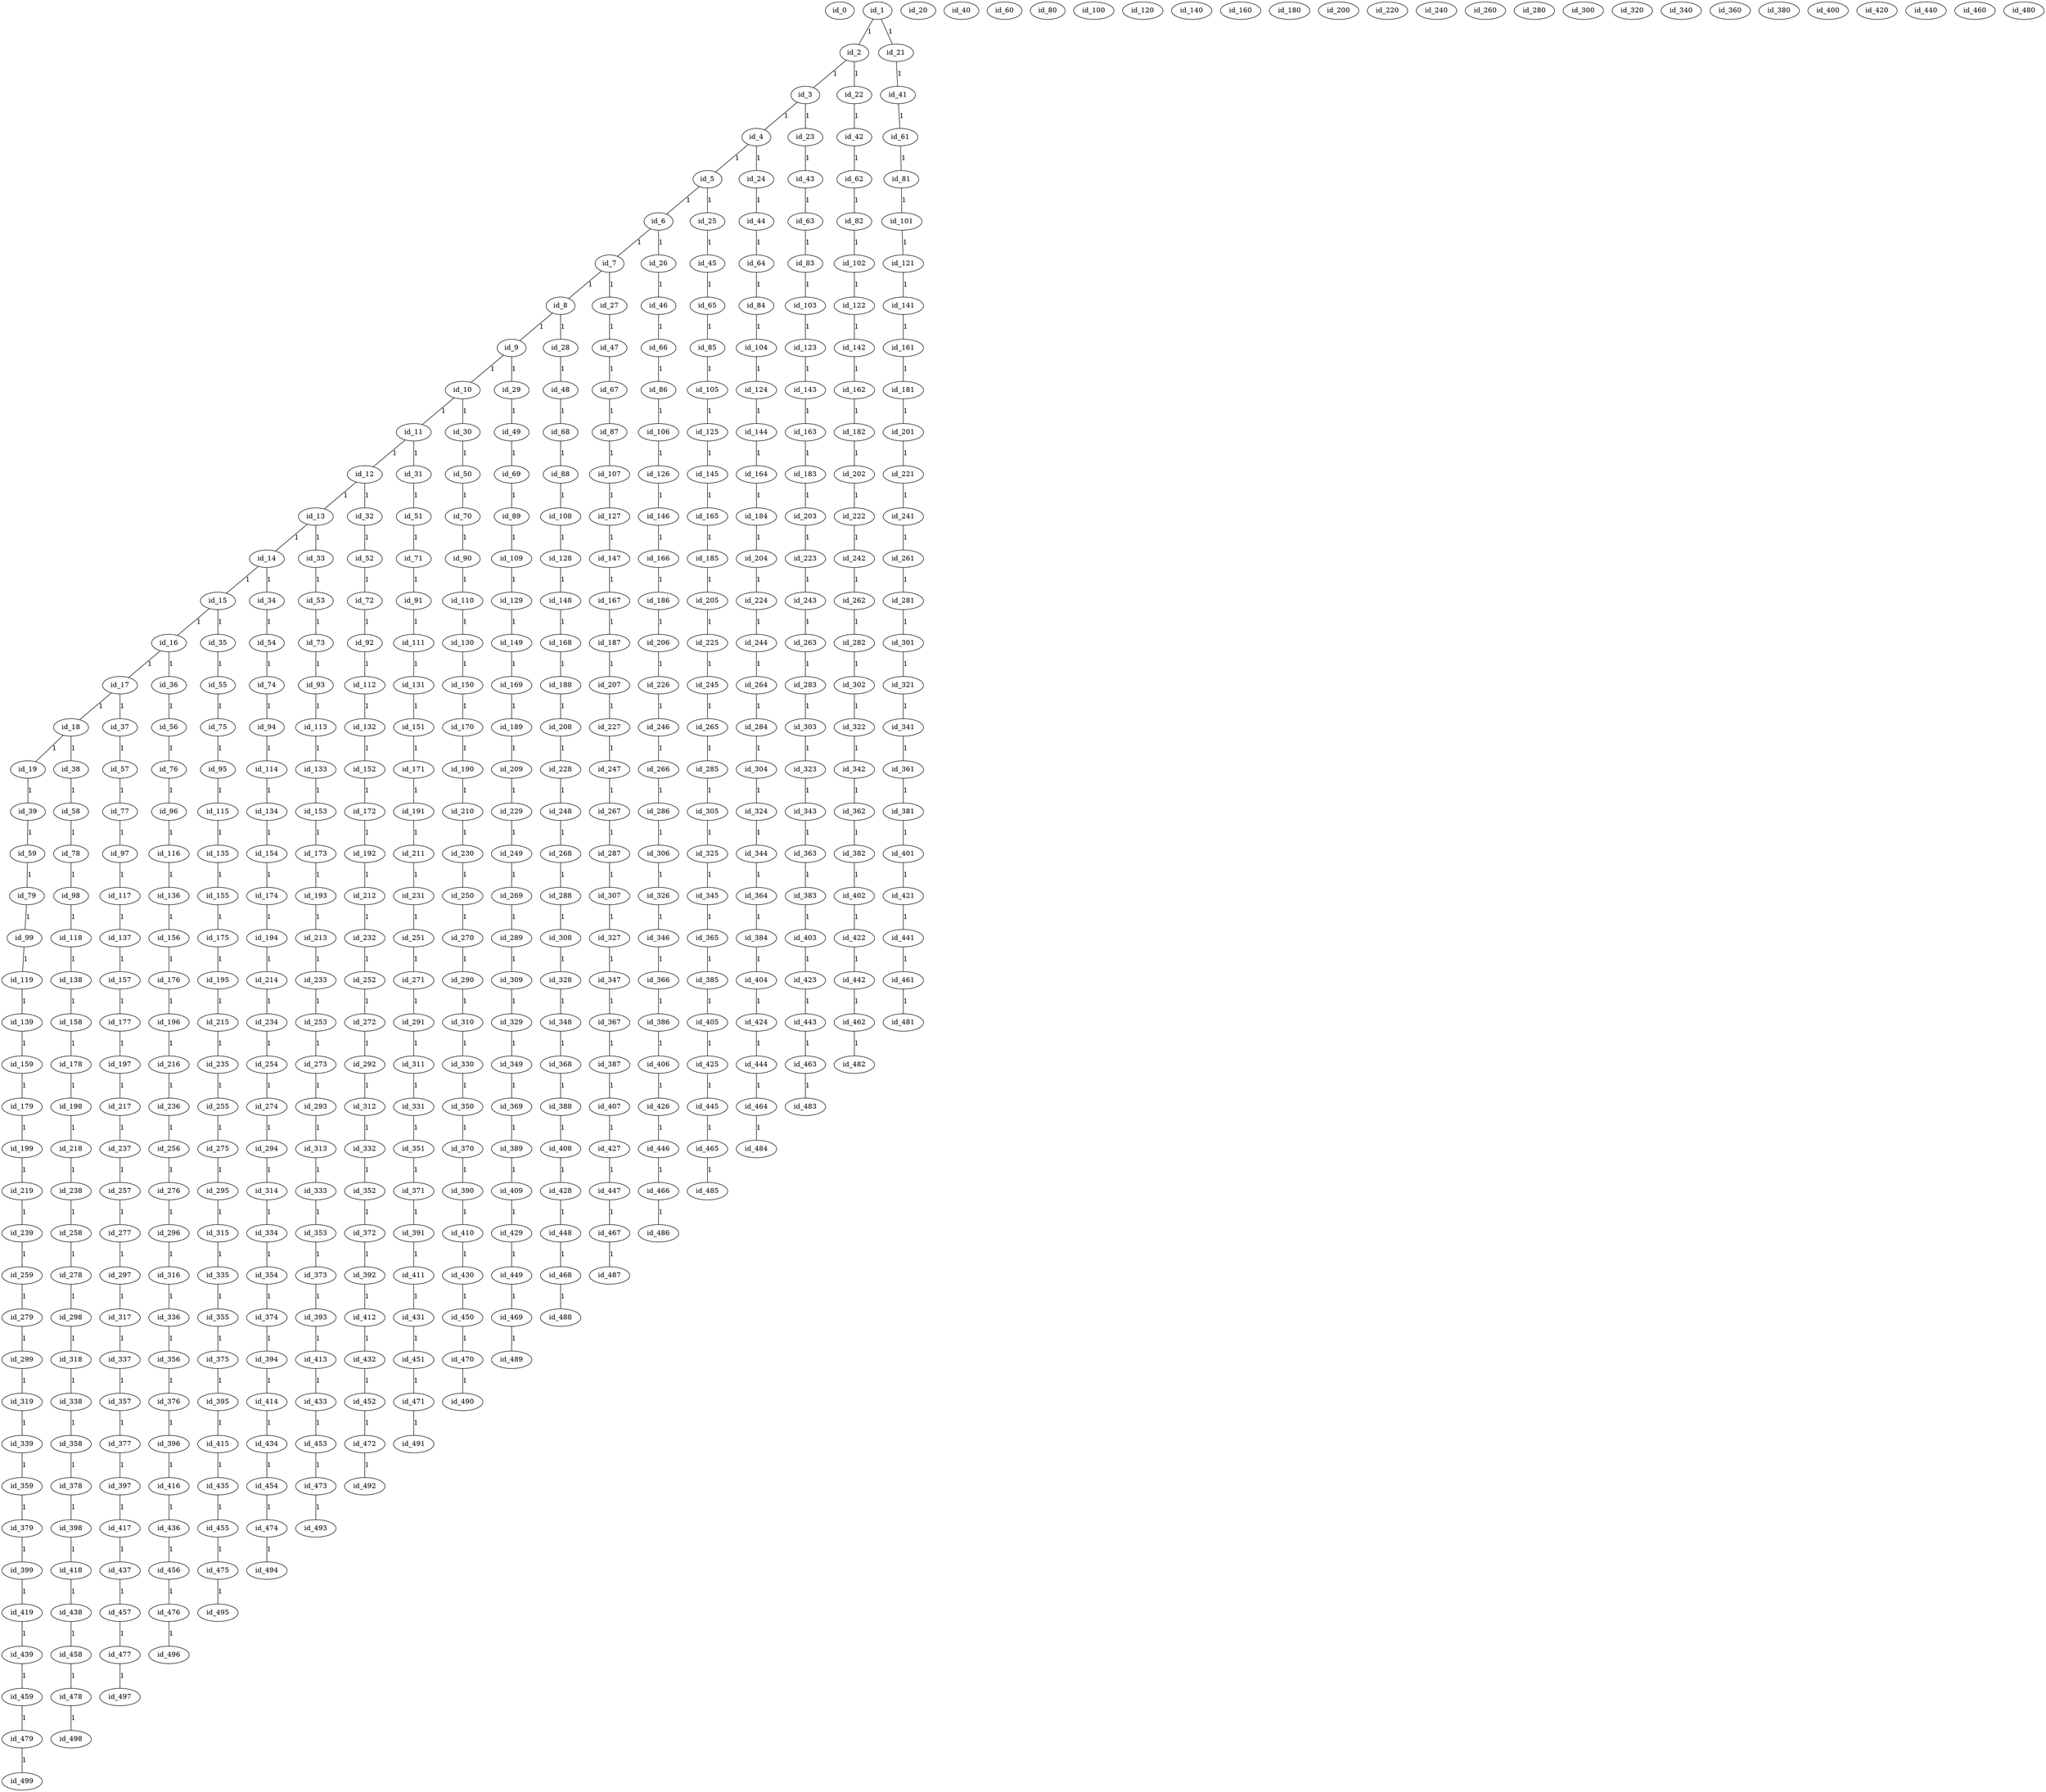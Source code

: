graph GR{
id_0;
id_1;
id_2;
id_3;
id_4;
id_5;
id_6;
id_7;
id_8;
id_9;
id_10;
id_11;
id_12;
id_13;
id_14;
id_15;
id_16;
id_17;
id_18;
id_19;
id_20;
id_21;
id_22;
id_23;
id_24;
id_25;
id_26;
id_27;
id_28;
id_29;
id_30;
id_31;
id_32;
id_33;
id_34;
id_35;
id_36;
id_37;
id_38;
id_39;
id_40;
id_41;
id_42;
id_43;
id_44;
id_45;
id_46;
id_47;
id_48;
id_49;
id_50;
id_51;
id_52;
id_53;
id_54;
id_55;
id_56;
id_57;
id_58;
id_59;
id_60;
id_61;
id_62;
id_63;
id_64;
id_65;
id_66;
id_67;
id_68;
id_69;
id_70;
id_71;
id_72;
id_73;
id_74;
id_75;
id_76;
id_77;
id_78;
id_79;
id_80;
id_81;
id_82;
id_83;
id_84;
id_85;
id_86;
id_87;
id_88;
id_89;
id_90;
id_91;
id_92;
id_93;
id_94;
id_95;
id_96;
id_97;
id_98;
id_99;
id_100;
id_101;
id_102;
id_103;
id_104;
id_105;
id_106;
id_107;
id_108;
id_109;
id_110;
id_111;
id_112;
id_113;
id_114;
id_115;
id_116;
id_117;
id_118;
id_119;
id_120;
id_121;
id_122;
id_123;
id_124;
id_125;
id_126;
id_127;
id_128;
id_129;
id_130;
id_131;
id_132;
id_133;
id_134;
id_135;
id_136;
id_137;
id_138;
id_139;
id_140;
id_141;
id_142;
id_143;
id_144;
id_145;
id_146;
id_147;
id_148;
id_149;
id_150;
id_151;
id_152;
id_153;
id_154;
id_155;
id_156;
id_157;
id_158;
id_159;
id_160;
id_161;
id_162;
id_163;
id_164;
id_165;
id_166;
id_167;
id_168;
id_169;
id_170;
id_171;
id_172;
id_173;
id_174;
id_175;
id_176;
id_177;
id_178;
id_179;
id_180;
id_181;
id_182;
id_183;
id_184;
id_185;
id_186;
id_187;
id_188;
id_189;
id_190;
id_191;
id_192;
id_193;
id_194;
id_195;
id_196;
id_197;
id_198;
id_199;
id_200;
id_201;
id_202;
id_203;
id_204;
id_205;
id_206;
id_207;
id_208;
id_209;
id_210;
id_211;
id_212;
id_213;
id_214;
id_215;
id_216;
id_217;
id_218;
id_219;
id_220;
id_221;
id_222;
id_223;
id_224;
id_225;
id_226;
id_227;
id_228;
id_229;
id_230;
id_231;
id_232;
id_233;
id_234;
id_235;
id_236;
id_237;
id_238;
id_239;
id_240;
id_241;
id_242;
id_243;
id_244;
id_245;
id_246;
id_247;
id_248;
id_249;
id_250;
id_251;
id_252;
id_253;
id_254;
id_255;
id_256;
id_257;
id_258;
id_259;
id_260;
id_261;
id_262;
id_263;
id_264;
id_265;
id_266;
id_267;
id_268;
id_269;
id_270;
id_271;
id_272;
id_273;
id_274;
id_275;
id_276;
id_277;
id_278;
id_279;
id_280;
id_281;
id_282;
id_283;
id_284;
id_285;
id_286;
id_287;
id_288;
id_289;
id_290;
id_291;
id_292;
id_293;
id_294;
id_295;
id_296;
id_297;
id_298;
id_299;
id_300;
id_301;
id_302;
id_303;
id_304;
id_305;
id_306;
id_307;
id_308;
id_309;
id_310;
id_311;
id_312;
id_313;
id_314;
id_315;
id_316;
id_317;
id_318;
id_319;
id_320;
id_321;
id_322;
id_323;
id_324;
id_325;
id_326;
id_327;
id_328;
id_329;
id_330;
id_331;
id_332;
id_333;
id_334;
id_335;
id_336;
id_337;
id_338;
id_339;
id_340;
id_341;
id_342;
id_343;
id_344;
id_345;
id_346;
id_347;
id_348;
id_349;
id_350;
id_351;
id_352;
id_353;
id_354;
id_355;
id_356;
id_357;
id_358;
id_359;
id_360;
id_361;
id_362;
id_363;
id_364;
id_365;
id_366;
id_367;
id_368;
id_369;
id_370;
id_371;
id_372;
id_373;
id_374;
id_375;
id_376;
id_377;
id_378;
id_379;
id_380;
id_381;
id_382;
id_383;
id_384;
id_385;
id_386;
id_387;
id_388;
id_389;
id_390;
id_391;
id_392;
id_393;
id_394;
id_395;
id_396;
id_397;
id_398;
id_399;
id_400;
id_401;
id_402;
id_403;
id_404;
id_405;
id_406;
id_407;
id_408;
id_409;
id_410;
id_411;
id_412;
id_413;
id_414;
id_415;
id_416;
id_417;
id_418;
id_419;
id_420;
id_421;
id_422;
id_423;
id_424;
id_425;
id_426;
id_427;
id_428;
id_429;
id_430;
id_431;
id_432;
id_433;
id_434;
id_435;
id_436;
id_437;
id_438;
id_439;
id_440;
id_441;
id_442;
id_443;
id_444;
id_445;
id_446;
id_447;
id_448;
id_449;
id_450;
id_451;
id_452;
id_453;
id_454;
id_455;
id_456;
id_457;
id_458;
id_459;
id_460;
id_461;
id_462;
id_463;
id_464;
id_465;
id_466;
id_467;
id_468;
id_469;
id_470;
id_471;
id_472;
id_473;
id_474;
id_475;
id_476;
id_477;
id_478;
id_479;
id_480;
id_481;
id_482;
id_483;
id_484;
id_485;
id_486;
id_487;
id_488;
id_489;
id_490;
id_491;
id_492;
id_493;
id_494;
id_495;
id_496;
id_497;
id_498;
id_499;
id_1--id_2[label=1];
id_1--id_21[label=1];
id_2--id_3[label=1];
id_2--id_22[label=1];
id_21--id_41[label=1];
id_3--id_4[label=1];
id_3--id_23[label=1];
id_22--id_42[label=1];
id_41--id_61[label=1];
id_4--id_5[label=1];
id_4--id_24[label=1];
id_23--id_43[label=1];
id_42--id_62[label=1];
id_61--id_81[label=1];
id_5--id_6[label=1];
id_5--id_25[label=1];
id_24--id_44[label=1];
id_43--id_63[label=1];
id_62--id_82[label=1];
id_81--id_101[label=1];
id_6--id_7[label=1];
id_6--id_26[label=1];
id_25--id_45[label=1];
id_44--id_64[label=1];
id_63--id_83[label=1];
id_82--id_102[label=1];
id_101--id_121[label=1];
id_7--id_8[label=1];
id_7--id_27[label=1];
id_26--id_46[label=1];
id_45--id_65[label=1];
id_64--id_84[label=1];
id_83--id_103[label=1];
id_102--id_122[label=1];
id_121--id_141[label=1];
id_8--id_9[label=1];
id_8--id_28[label=1];
id_27--id_47[label=1];
id_46--id_66[label=1];
id_65--id_85[label=1];
id_84--id_104[label=1];
id_103--id_123[label=1];
id_122--id_142[label=1];
id_141--id_161[label=1];
id_9--id_10[label=1];
id_9--id_29[label=1];
id_28--id_48[label=1];
id_47--id_67[label=1];
id_66--id_86[label=1];
id_85--id_105[label=1];
id_104--id_124[label=1];
id_123--id_143[label=1];
id_142--id_162[label=1];
id_161--id_181[label=1];
id_10--id_11[label=1];
id_10--id_30[label=1];
id_29--id_49[label=1];
id_48--id_68[label=1];
id_67--id_87[label=1];
id_86--id_106[label=1];
id_105--id_125[label=1];
id_124--id_144[label=1];
id_143--id_163[label=1];
id_162--id_182[label=1];
id_181--id_201[label=1];
id_11--id_12[label=1];
id_11--id_31[label=1];
id_30--id_50[label=1];
id_49--id_69[label=1];
id_68--id_88[label=1];
id_87--id_107[label=1];
id_106--id_126[label=1];
id_125--id_145[label=1];
id_144--id_164[label=1];
id_163--id_183[label=1];
id_182--id_202[label=1];
id_201--id_221[label=1];
id_12--id_13[label=1];
id_12--id_32[label=1];
id_31--id_51[label=1];
id_50--id_70[label=1];
id_69--id_89[label=1];
id_88--id_108[label=1];
id_107--id_127[label=1];
id_126--id_146[label=1];
id_145--id_165[label=1];
id_164--id_184[label=1];
id_183--id_203[label=1];
id_202--id_222[label=1];
id_221--id_241[label=1];
id_13--id_14[label=1];
id_13--id_33[label=1];
id_32--id_52[label=1];
id_51--id_71[label=1];
id_70--id_90[label=1];
id_89--id_109[label=1];
id_108--id_128[label=1];
id_127--id_147[label=1];
id_146--id_166[label=1];
id_165--id_185[label=1];
id_184--id_204[label=1];
id_203--id_223[label=1];
id_222--id_242[label=1];
id_241--id_261[label=1];
id_14--id_15[label=1];
id_14--id_34[label=1];
id_33--id_53[label=1];
id_52--id_72[label=1];
id_71--id_91[label=1];
id_90--id_110[label=1];
id_109--id_129[label=1];
id_128--id_148[label=1];
id_147--id_167[label=1];
id_166--id_186[label=1];
id_185--id_205[label=1];
id_204--id_224[label=1];
id_223--id_243[label=1];
id_242--id_262[label=1];
id_261--id_281[label=1];
id_15--id_16[label=1];
id_15--id_35[label=1];
id_34--id_54[label=1];
id_53--id_73[label=1];
id_72--id_92[label=1];
id_91--id_111[label=1];
id_110--id_130[label=1];
id_129--id_149[label=1];
id_148--id_168[label=1];
id_167--id_187[label=1];
id_186--id_206[label=1];
id_205--id_225[label=1];
id_224--id_244[label=1];
id_243--id_263[label=1];
id_262--id_282[label=1];
id_281--id_301[label=1];
id_16--id_17[label=1];
id_16--id_36[label=1];
id_35--id_55[label=1];
id_54--id_74[label=1];
id_73--id_93[label=1];
id_92--id_112[label=1];
id_111--id_131[label=1];
id_130--id_150[label=1];
id_149--id_169[label=1];
id_168--id_188[label=1];
id_187--id_207[label=1];
id_206--id_226[label=1];
id_225--id_245[label=1];
id_244--id_264[label=1];
id_263--id_283[label=1];
id_282--id_302[label=1];
id_301--id_321[label=1];
id_17--id_18[label=1];
id_17--id_37[label=1];
id_36--id_56[label=1];
id_55--id_75[label=1];
id_74--id_94[label=1];
id_93--id_113[label=1];
id_112--id_132[label=1];
id_131--id_151[label=1];
id_150--id_170[label=1];
id_169--id_189[label=1];
id_188--id_208[label=1];
id_207--id_227[label=1];
id_226--id_246[label=1];
id_245--id_265[label=1];
id_264--id_284[label=1];
id_283--id_303[label=1];
id_302--id_322[label=1];
id_321--id_341[label=1];
id_18--id_19[label=1];
id_18--id_38[label=1];
id_37--id_57[label=1];
id_56--id_76[label=1];
id_75--id_95[label=1];
id_94--id_114[label=1];
id_113--id_133[label=1];
id_132--id_152[label=1];
id_151--id_171[label=1];
id_170--id_190[label=1];
id_189--id_209[label=1];
id_208--id_228[label=1];
id_227--id_247[label=1];
id_246--id_266[label=1];
id_265--id_285[label=1];
id_284--id_304[label=1];
id_303--id_323[label=1];
id_322--id_342[label=1];
id_341--id_361[label=1];
id_19--id_39[label=1];
id_38--id_58[label=1];
id_57--id_77[label=1];
id_76--id_96[label=1];
id_95--id_115[label=1];
id_114--id_134[label=1];
id_133--id_153[label=1];
id_152--id_172[label=1];
id_171--id_191[label=1];
id_190--id_210[label=1];
id_209--id_229[label=1];
id_228--id_248[label=1];
id_247--id_267[label=1];
id_266--id_286[label=1];
id_285--id_305[label=1];
id_304--id_324[label=1];
id_323--id_343[label=1];
id_342--id_362[label=1];
id_361--id_381[label=1];
id_39--id_59[label=1];
id_58--id_78[label=1];
id_77--id_97[label=1];
id_96--id_116[label=1];
id_115--id_135[label=1];
id_134--id_154[label=1];
id_153--id_173[label=1];
id_172--id_192[label=1];
id_191--id_211[label=1];
id_210--id_230[label=1];
id_229--id_249[label=1];
id_248--id_268[label=1];
id_267--id_287[label=1];
id_286--id_306[label=1];
id_305--id_325[label=1];
id_324--id_344[label=1];
id_343--id_363[label=1];
id_362--id_382[label=1];
id_381--id_401[label=1];
id_59--id_79[label=1];
id_78--id_98[label=1];
id_97--id_117[label=1];
id_116--id_136[label=1];
id_135--id_155[label=1];
id_154--id_174[label=1];
id_173--id_193[label=1];
id_192--id_212[label=1];
id_211--id_231[label=1];
id_230--id_250[label=1];
id_249--id_269[label=1];
id_268--id_288[label=1];
id_287--id_307[label=1];
id_306--id_326[label=1];
id_325--id_345[label=1];
id_344--id_364[label=1];
id_363--id_383[label=1];
id_382--id_402[label=1];
id_401--id_421[label=1];
id_79--id_99[label=1];
id_98--id_118[label=1];
id_117--id_137[label=1];
id_136--id_156[label=1];
id_155--id_175[label=1];
id_174--id_194[label=1];
id_193--id_213[label=1];
id_212--id_232[label=1];
id_231--id_251[label=1];
id_250--id_270[label=1];
id_269--id_289[label=1];
id_288--id_308[label=1];
id_307--id_327[label=1];
id_326--id_346[label=1];
id_345--id_365[label=1];
id_364--id_384[label=1];
id_383--id_403[label=1];
id_402--id_422[label=1];
id_421--id_441[label=1];
id_99--id_119[label=1];
id_118--id_138[label=1];
id_137--id_157[label=1];
id_156--id_176[label=1];
id_175--id_195[label=1];
id_194--id_214[label=1];
id_213--id_233[label=1];
id_232--id_252[label=1];
id_251--id_271[label=1];
id_270--id_290[label=1];
id_289--id_309[label=1];
id_308--id_328[label=1];
id_327--id_347[label=1];
id_346--id_366[label=1];
id_365--id_385[label=1];
id_384--id_404[label=1];
id_403--id_423[label=1];
id_422--id_442[label=1];
id_441--id_461[label=1];
id_119--id_139[label=1];
id_138--id_158[label=1];
id_157--id_177[label=1];
id_176--id_196[label=1];
id_195--id_215[label=1];
id_214--id_234[label=1];
id_233--id_253[label=1];
id_252--id_272[label=1];
id_271--id_291[label=1];
id_290--id_310[label=1];
id_309--id_329[label=1];
id_328--id_348[label=1];
id_347--id_367[label=1];
id_366--id_386[label=1];
id_385--id_405[label=1];
id_404--id_424[label=1];
id_423--id_443[label=1];
id_442--id_462[label=1];
id_461--id_481[label=1];
id_139--id_159[label=1];
id_158--id_178[label=1];
id_177--id_197[label=1];
id_196--id_216[label=1];
id_215--id_235[label=1];
id_234--id_254[label=1];
id_253--id_273[label=1];
id_272--id_292[label=1];
id_291--id_311[label=1];
id_310--id_330[label=1];
id_329--id_349[label=1];
id_348--id_368[label=1];
id_367--id_387[label=1];
id_386--id_406[label=1];
id_405--id_425[label=1];
id_424--id_444[label=1];
id_443--id_463[label=1];
id_462--id_482[label=1];
id_159--id_179[label=1];
id_178--id_198[label=1];
id_197--id_217[label=1];
id_216--id_236[label=1];
id_235--id_255[label=1];
id_254--id_274[label=1];
id_273--id_293[label=1];
id_292--id_312[label=1];
id_311--id_331[label=1];
id_330--id_350[label=1];
id_349--id_369[label=1];
id_368--id_388[label=1];
id_387--id_407[label=1];
id_406--id_426[label=1];
id_425--id_445[label=1];
id_444--id_464[label=1];
id_463--id_483[label=1];
id_179--id_199[label=1];
id_198--id_218[label=1];
id_217--id_237[label=1];
id_236--id_256[label=1];
id_255--id_275[label=1];
id_274--id_294[label=1];
id_293--id_313[label=1];
id_312--id_332[label=1];
id_331--id_351[label=1];
id_350--id_370[label=1];
id_369--id_389[label=1];
id_388--id_408[label=1];
id_407--id_427[label=1];
id_426--id_446[label=1];
id_445--id_465[label=1];
id_464--id_484[label=1];
id_199--id_219[label=1];
id_218--id_238[label=1];
id_237--id_257[label=1];
id_256--id_276[label=1];
id_275--id_295[label=1];
id_294--id_314[label=1];
id_313--id_333[label=1];
id_332--id_352[label=1];
id_351--id_371[label=1];
id_370--id_390[label=1];
id_389--id_409[label=1];
id_408--id_428[label=1];
id_427--id_447[label=1];
id_446--id_466[label=1];
id_465--id_485[label=1];
id_219--id_239[label=1];
id_238--id_258[label=1];
id_257--id_277[label=1];
id_276--id_296[label=1];
id_295--id_315[label=1];
id_314--id_334[label=1];
id_333--id_353[label=1];
id_352--id_372[label=1];
id_371--id_391[label=1];
id_390--id_410[label=1];
id_409--id_429[label=1];
id_428--id_448[label=1];
id_447--id_467[label=1];
id_466--id_486[label=1];
id_239--id_259[label=1];
id_258--id_278[label=1];
id_277--id_297[label=1];
id_296--id_316[label=1];
id_315--id_335[label=1];
id_334--id_354[label=1];
id_353--id_373[label=1];
id_372--id_392[label=1];
id_391--id_411[label=1];
id_410--id_430[label=1];
id_429--id_449[label=1];
id_448--id_468[label=1];
id_467--id_487[label=1];
id_259--id_279[label=1];
id_278--id_298[label=1];
id_297--id_317[label=1];
id_316--id_336[label=1];
id_335--id_355[label=1];
id_354--id_374[label=1];
id_373--id_393[label=1];
id_392--id_412[label=1];
id_411--id_431[label=1];
id_430--id_450[label=1];
id_449--id_469[label=1];
id_468--id_488[label=1];
id_279--id_299[label=1];
id_298--id_318[label=1];
id_317--id_337[label=1];
id_336--id_356[label=1];
id_355--id_375[label=1];
id_374--id_394[label=1];
id_393--id_413[label=1];
id_412--id_432[label=1];
id_431--id_451[label=1];
id_450--id_470[label=1];
id_469--id_489[label=1];
id_299--id_319[label=1];
id_318--id_338[label=1];
id_337--id_357[label=1];
id_356--id_376[label=1];
id_375--id_395[label=1];
id_394--id_414[label=1];
id_413--id_433[label=1];
id_432--id_452[label=1];
id_451--id_471[label=1];
id_470--id_490[label=1];
id_319--id_339[label=1];
id_338--id_358[label=1];
id_357--id_377[label=1];
id_376--id_396[label=1];
id_395--id_415[label=1];
id_414--id_434[label=1];
id_433--id_453[label=1];
id_452--id_472[label=1];
id_471--id_491[label=1];
id_339--id_359[label=1];
id_358--id_378[label=1];
id_377--id_397[label=1];
id_396--id_416[label=1];
id_415--id_435[label=1];
id_434--id_454[label=1];
id_453--id_473[label=1];
id_472--id_492[label=1];
id_359--id_379[label=1];
id_378--id_398[label=1];
id_397--id_417[label=1];
id_416--id_436[label=1];
id_435--id_455[label=1];
id_454--id_474[label=1];
id_473--id_493[label=1];
id_379--id_399[label=1];
id_398--id_418[label=1];
id_417--id_437[label=1];
id_436--id_456[label=1];
id_455--id_475[label=1];
id_474--id_494[label=1];
id_399--id_419[label=1];
id_418--id_438[label=1];
id_437--id_457[label=1];
id_456--id_476[label=1];
id_475--id_495[label=1];
id_419--id_439[label=1];
id_438--id_458[label=1];
id_457--id_477[label=1];
id_476--id_496[label=1];
id_439--id_459[label=1];
id_458--id_478[label=1];
id_477--id_497[label=1];
id_459--id_479[label=1];
id_478--id_498[label=1];
id_479--id_499[label=1];
}